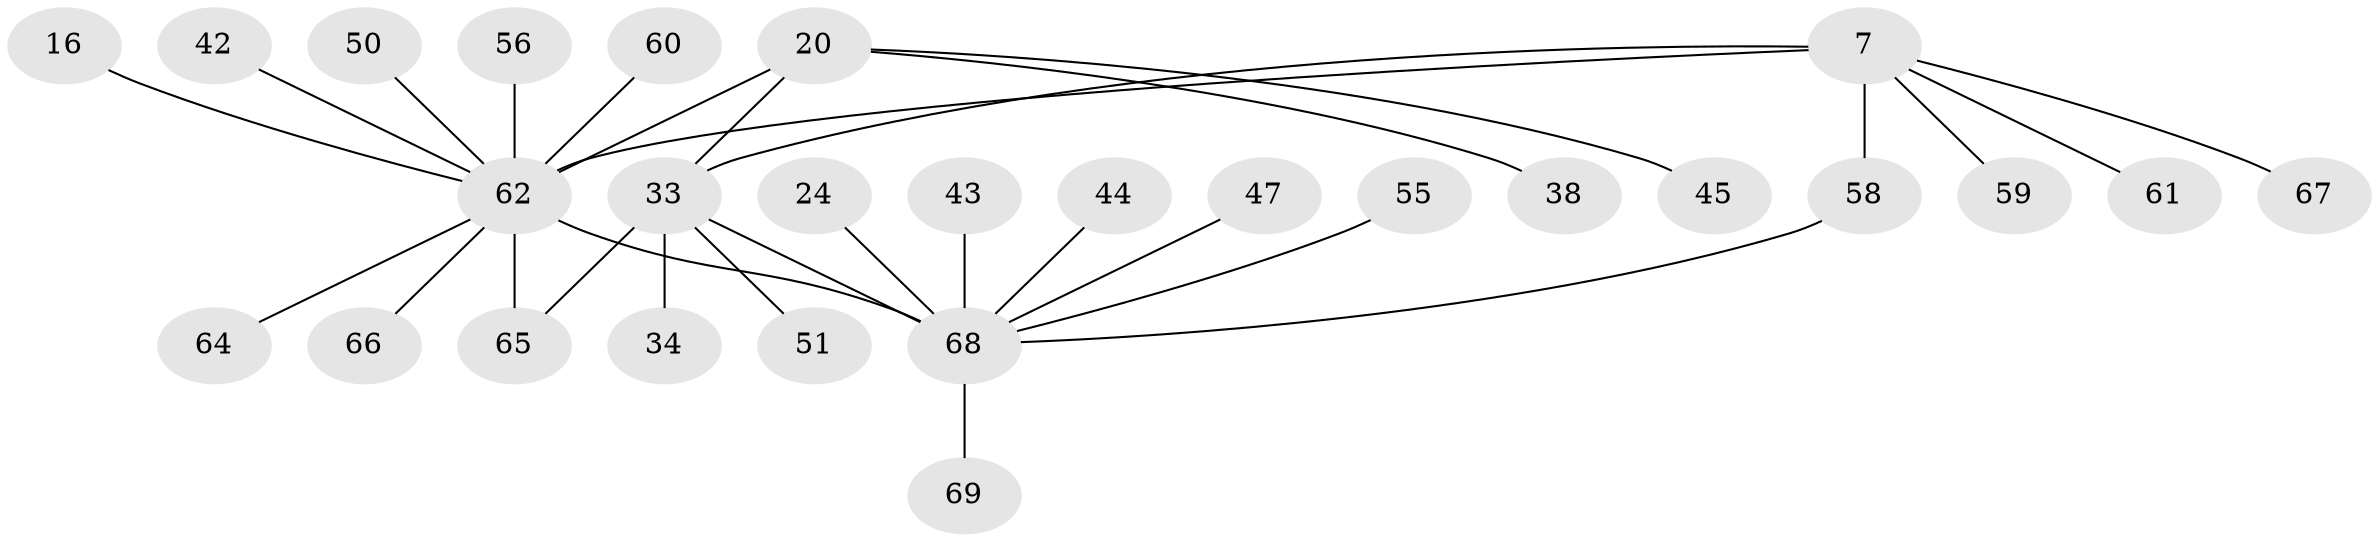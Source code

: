// original degree distribution, {5: 0.057971014492753624, 6: 0.057971014492753624, 7: 0.043478260869565216, 8: 0.014492753623188406, 9: 0.014492753623188406, 4: 0.028985507246376812, 2: 0.14492753623188406, 3: 0.07246376811594203, 1: 0.5652173913043478}
// Generated by graph-tools (version 1.1) at 2025/58/03/04/25 21:58:18]
// undirected, 27 vertices, 30 edges
graph export_dot {
graph [start="1"]
  node [color=gray90,style=filled];
  7;
  16;
  20 [super="+3"];
  24;
  33 [super="+32"];
  34;
  38;
  42;
  43;
  44 [super="+37"];
  45;
  47;
  50;
  51 [super="+35"];
  55;
  56;
  58 [super="+57+9"];
  59;
  60;
  61;
  62 [super="+4+39"];
  64;
  65 [super="+29+41+49+52+63+13+22+36+40+53"];
  66;
  67;
  68 [super="+6+11"];
  69 [super="+27+54"];
  7 -- 59;
  7 -- 61;
  7 -- 67;
  7 -- 62 [weight=3];
  7 -- 58 [weight=2];
  7 -- 33;
  16 -- 62;
  20 -- 38;
  20 -- 45;
  20 -- 62 [weight=3];
  20 -- 33;
  24 -- 68;
  33 -- 65 [weight=2];
  33 -- 34;
  33 -- 68 [weight=3];
  33 -- 51;
  42 -- 62;
  43 -- 68;
  44 -- 68;
  47 -- 68;
  50 -- 62;
  55 -- 68;
  56 -- 62;
  58 -- 68;
  60 -- 62;
  62 -- 68 [weight=3];
  62 -- 64;
  62 -- 65;
  62 -- 66;
  68 -- 69;
}
